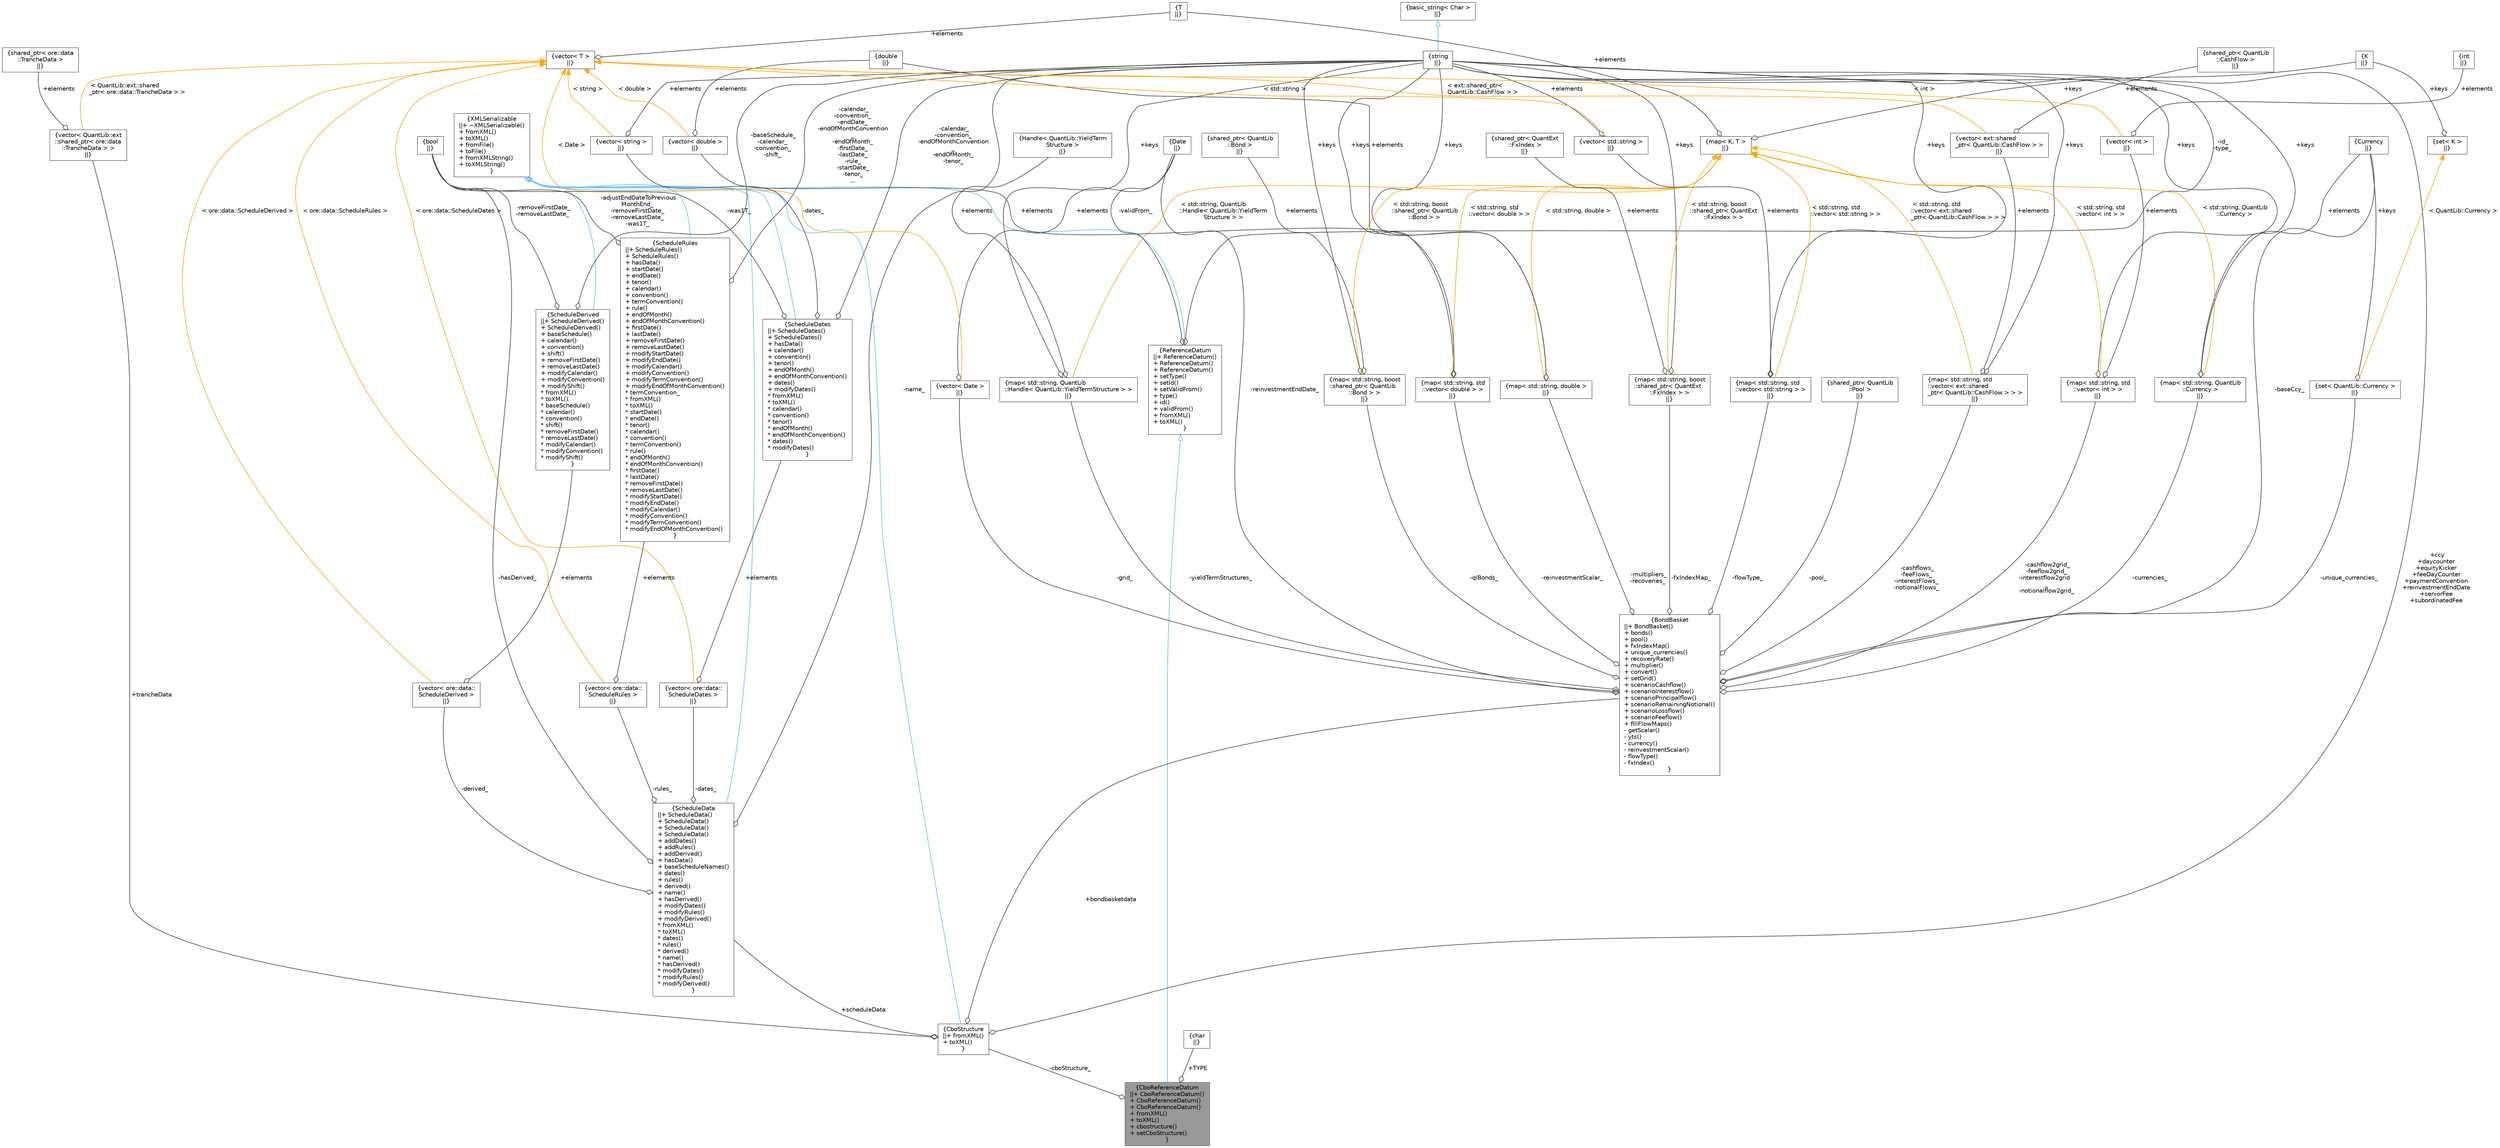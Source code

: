 digraph "CboReferenceDatum"
{
 // INTERACTIVE_SVG=YES
 // LATEX_PDF_SIZE
  bgcolor="transparent";
  edge [fontname=Helvetica,fontsize=10,labelfontname=Helvetica,labelfontsize=10];
  node [fontname=Helvetica,fontsize=10,shape=box,height=0.2,width=0.4];
  Node1 [label="{CboReferenceDatum\n||+ CboReferenceDatum()\l+ CboReferenceDatum()\l+ CboReferenceDatum()\l+ fromXML()\l+ toXML()\l+ cbostructure()\l+ setCboStructure()\l}",height=0.2,width=0.4,color="gray40", fillcolor="grey60", style="filled", fontcolor="black",tooltip=" "];
  Node2 -> Node1 [dir="back",color="steelblue1",style="solid",arrowtail="onormal"];
  Node2 [label="{ReferenceDatum\n||+ ReferenceDatum()\l+ ReferenceDatum()\l+ ReferenceDatum()\l+ setType()\l+ setId()\l+ setValidFrom()\l+ type()\l+ id()\l+ validFrom()\l+ fromXML()\l+ toXML()\l}",height=0.2,width=0.4,color="gray40", fillcolor="white", style="filled",URL="$classore_1_1data_1_1_reference_datum.html",tooltip="Base class for reference data."];
  Node3 -> Node2 [dir="back",color="steelblue1",style="solid",arrowtail="onormal"];
  Node3 [label="{XMLSerializable\n||+ ~XMLSerializable()\l+ fromXML()\l+ toXML()\l+ fromFile()\l+ toFile()\l+ fromXMLString()\l+ toXMLString()\l}",height=0.2,width=0.4,color="gray40", fillcolor="white", style="filled",URL="$classore_1_1data_1_1_x_m_l_serializable.html",tooltip="Base class for all serializable classes."];
  Node4 -> Node2 [color="grey25",style="solid",label=" -id_\n-type_" ,arrowhead="odiamond"];
  Node4 [label="{string\n||}",height=0.2,width=0.4,color="gray40", fillcolor="white", style="filled",tooltip=" "];
  Node5 -> Node4 [dir="back",color="steelblue1",style="solid",arrowtail="onormal"];
  Node5 [label="{basic_string\< Char \>\n||}",height=0.2,width=0.4,color="gray40", fillcolor="white", style="filled",tooltip=" "];
  Node6 -> Node2 [color="grey25",style="solid",label=" -validFrom_" ,arrowhead="odiamond"];
  Node6 [label="{Date\n||}",height=0.2,width=0.4,color="gray40", fillcolor="white", style="filled",tooltip=" "];
  Node7 -> Node1 [color="grey25",style="solid",label=" +TYPE" ,arrowhead="odiamond"];
  Node7 [label="{char\n||}",height=0.2,width=0.4,color="gray40", fillcolor="white", style="filled",tooltip=" "];
  Node8 -> Node1 [color="grey25",style="solid",label=" -cboStructure_" ,arrowhead="odiamond"];
  Node8 [label="{CboStructure\n||+ fromXML()\l+ toXML()\l}",height=0.2,width=0.4,color="gray40", fillcolor="white", style="filled",URL="$structore_1_1data_1_1_cbo_reference_datum_1_1_cbo_structure.html",tooltip=" "];
  Node3 -> Node8 [dir="back",color="steelblue1",style="solid",arrowtail="onormal"];
  Node9 -> Node8 [color="grey25",style="solid",label=" +bondbasketdata" ,arrowhead="odiamond"];
  Node9 [label="{BondBasket\n||+ BondBasket()\l+ bonds()\l+ pool()\l+ fxIndexMap()\l+ unique_currencies()\l+ recoveryRate()\l+ multiplier()\l+ convert()\l+ setGrid()\l+ scenarioCashflow()\l+ scenarioInterestflow()\l+ scenarioPrincipalflow()\l+ scenarioRemainingNotional()\l+ scenarioLossflow()\l+ scenarioFeeflow()\l+ fillFlowMaps()\l- getScalar()\l- yts()\l- currency()\l- reinvestmentScalar()\l- flowType()\l- fxIndex()\l}",height=0.2,width=0.4,color="gray40", fillcolor="white", style="filled",URL="C:/dev/ORE/documentation/QuantExt/doc/quantext.tag$class_quant_ext_1_1_bond_basket.html",tooltip=" "];
  Node10 -> Node9 [color="grey25",style="solid",label=" -qlBonds_" ,arrowhead="odiamond"];
  Node10 [label="{map\< std::string, boost\l::shared_ptr\< QuantLib\l::Bond \> \>\n||}",height=0.2,width=0.4,color="gray40", fillcolor="white", style="filled",tooltip=" "];
  Node4 -> Node10 [color="grey25",style="solid",label=" +keys" ,arrowhead="odiamond"];
  Node11 -> Node10 [color="grey25",style="solid",label=" +elements" ,arrowhead="odiamond"];
  Node11 [label="{shared_ptr\< QuantLib\l::Bond \>\n||}",height=0.2,width=0.4,color="gray40", fillcolor="white", style="filled",tooltip=" "];
  Node12 -> Node10 [dir="back",color="orange",style="solid",label=" \< std::string, boost\l::shared_ptr\< QuantLib\l::Bond \> \>" ];
  Node12 [label="{map\< K, T \>\n||}",height=0.2,width=0.4,color="gray40", fillcolor="white", style="filled",tooltip=" "];
  Node13 -> Node12 [color="grey25",style="solid",label=" +keys" ,arrowhead="odiamond"];
  Node13 [label="{K\n||}",height=0.2,width=0.4,color="gray40", fillcolor="white", style="filled",tooltip=" "];
  Node14 -> Node12 [color="grey25",style="solid",label=" +elements" ,arrowhead="odiamond"];
  Node14 [label="{T\n||}",height=0.2,width=0.4,color="gray40", fillcolor="white", style="filled",tooltip=" "];
  Node15 -> Node9 [color="grey25",style="solid",label=" -multipliers_\n-recoveries_" ,arrowhead="odiamond"];
  Node15 [label="{map\< std::string, double \>\n||}",height=0.2,width=0.4,color="gray40", fillcolor="white", style="filled",tooltip=" "];
  Node4 -> Node15 [color="grey25",style="solid",label=" +keys" ,arrowhead="odiamond"];
  Node16 -> Node15 [color="grey25",style="solid",label=" +elements" ,arrowhead="odiamond"];
  Node16 [label="{double\n||}",height=0.2,width=0.4,color="gray40", fillcolor="white", style="filled",tooltip=" "];
  Node12 -> Node15 [dir="back",color="orange",style="solid",label=" \< std::string, double \>" ];
  Node17 -> Node9 [color="grey25",style="solid",label=" -yieldTermStructures_" ,arrowhead="odiamond"];
  Node17 [label="{map\< std::string, QuantLib\l::Handle\< QuantLib::YieldTermStructure \> \>\n||}",height=0.2,width=0.4,color="gray40", fillcolor="white", style="filled",tooltip=" "];
  Node4 -> Node17 [color="grey25",style="solid",label=" +keys" ,arrowhead="odiamond"];
  Node18 -> Node17 [color="grey25",style="solid",label=" +elements" ,arrowhead="odiamond"];
  Node18 [label="{Handle\< QuantLib::YieldTerm\lStructure \>\n||}",height=0.2,width=0.4,color="gray40", fillcolor="white", style="filled",tooltip=" "];
  Node12 -> Node17 [dir="back",color="orange",style="solid",label=" \< std::string, QuantLib\l::Handle\< QuantLib::YieldTerm\lStructure \> \>" ];
  Node19 -> Node9 [color="grey25",style="solid",label=" -currencies_" ,arrowhead="odiamond"];
  Node19 [label="{map\< std::string, QuantLib\l::Currency \>\n||}",height=0.2,width=0.4,color="gray40", fillcolor="white", style="filled",tooltip=" "];
  Node4 -> Node19 [color="grey25",style="solid",label=" +keys" ,arrowhead="odiamond"];
  Node20 -> Node19 [color="grey25",style="solid",label=" +elements" ,arrowhead="odiamond"];
  Node20 [label="{Currency\n||}",height=0.2,width=0.4,color="gray40", fillcolor="white", style="filled",tooltip=" "];
  Node12 -> Node19 [dir="back",color="orange",style="solid",label=" \< std::string, QuantLib\l::Currency \>" ];
  Node21 -> Node9 [color="grey25",style="solid",label=" -pool_" ,arrowhead="odiamond"];
  Node21 [label="{shared_ptr\< QuantLib\l::Pool \>\n||}",height=0.2,width=0.4,color="gray40", fillcolor="white", style="filled",tooltip=" "];
  Node20 -> Node9 [color="grey25",style="solid",label=" -baseCcy_" ,arrowhead="odiamond"];
  Node22 -> Node9 [color="grey25",style="solid",label=" -fxIndexMap_" ,arrowhead="odiamond"];
  Node22 [label="{map\< std::string, boost\l::shared_ptr\< QuantExt\l::FxIndex \> \>\n||}",height=0.2,width=0.4,color="gray40", fillcolor="white", style="filled",tooltip=" "];
  Node4 -> Node22 [color="grey25",style="solid",label=" +keys" ,arrowhead="odiamond"];
  Node23 -> Node22 [color="grey25",style="solid",label=" +elements" ,arrowhead="odiamond"];
  Node23 [label="{shared_ptr\< QuantExt\l::FxIndex \>\n||}",height=0.2,width=0.4,color="gray40", fillcolor="white", style="filled",tooltip=" "];
  Node12 -> Node22 [dir="back",color="orange",style="solid",label=" \< std::string, boost\l::shared_ptr\< QuantExt\l::FxIndex \> \>" ];
  Node6 -> Node9 [color="grey25",style="solid",label=" -reinvestmentEndDate_" ,arrowhead="odiamond"];
  Node24 -> Node9 [color="grey25",style="solid",label=" -reinvestmentScalar_" ,arrowhead="odiamond"];
  Node24 [label="{map\< std::string, std\l::vector\< double \> \>\n||}",height=0.2,width=0.4,color="gray40", fillcolor="white", style="filled",tooltip=" "];
  Node4 -> Node24 [color="grey25",style="solid",label=" +keys" ,arrowhead="odiamond"];
  Node25 -> Node24 [color="grey25",style="solid",label=" +elements" ,arrowhead="odiamond"];
  Node25 [label="{vector\< double \>\n||}",height=0.2,width=0.4,color="gray40", fillcolor="white", style="filled",tooltip=" "];
  Node16 -> Node25 [color="grey25",style="solid",label=" +elements" ,arrowhead="odiamond"];
  Node26 -> Node25 [dir="back",color="orange",style="solid",label=" \< double \>" ];
  Node26 [label="{vector\< T \>\n||}",height=0.2,width=0.4,color="gray40", fillcolor="white", style="filled",tooltip=" "];
  Node14 -> Node26 [color="grey25",style="solid",label=" +elements" ,arrowhead="odiamond"];
  Node12 -> Node24 [dir="back",color="orange",style="solid",label=" \< std::string, std\l::vector\< double \> \>" ];
  Node27 -> Node9 [color="grey25",style="solid",label=" -flowType_" ,arrowhead="odiamond"];
  Node27 [label="{map\< std::string, std\l::vector\< std::string \> \>\n||}",height=0.2,width=0.4,color="gray40", fillcolor="white", style="filled",tooltip=" "];
  Node4 -> Node27 [color="grey25",style="solid",label=" +keys" ,arrowhead="odiamond"];
  Node28 -> Node27 [color="grey25",style="solid",label=" +elements" ,arrowhead="odiamond"];
  Node28 [label="{vector\< std::string \>\n||}",height=0.2,width=0.4,color="gray40", fillcolor="white", style="filled",tooltip=" "];
  Node4 -> Node28 [color="grey25",style="solid",label=" +elements" ,arrowhead="odiamond"];
  Node26 -> Node28 [dir="back",color="orange",style="solid",label=" \< std::string \>" ];
  Node12 -> Node27 [dir="back",color="orange",style="solid",label=" \< std::string, std\l::vector\< std::string \> \>" ];
  Node29 -> Node9 [color="grey25",style="solid",label=" -unique_currencies_" ,arrowhead="odiamond"];
  Node29 [label="{set\< QuantLib::Currency \>\n||}",height=0.2,width=0.4,color="gray40", fillcolor="white", style="filled",tooltip=" "];
  Node20 -> Node29 [color="grey25",style="solid",label=" +keys" ,arrowhead="odiamond"];
  Node30 -> Node29 [dir="back",color="orange",style="solid",label=" \< QuantLib::Currency \>" ];
  Node30 [label="{set\< K \>\n||}",height=0.2,width=0.4,color="gray40", fillcolor="white", style="filled",tooltip=" "];
  Node13 -> Node30 [color="grey25",style="solid",label=" +keys" ,arrowhead="odiamond"];
  Node31 -> Node9 [color="grey25",style="solid",label=" -grid_" ,arrowhead="odiamond"];
  Node31 [label="{vector\< Date \>\n||}",height=0.2,width=0.4,color="gray40", fillcolor="white", style="filled",tooltip=" "];
  Node6 -> Node31 [color="grey25",style="solid",label=" +elements" ,arrowhead="odiamond"];
  Node26 -> Node31 [dir="back",color="orange",style="solid",label=" \< Date \>" ];
  Node32 -> Node9 [color="grey25",style="solid",label=" -cashflow2grid_\n-feeflow2grid_\n-interestflow2grid\l_\n-notionalflow2grid_" ,arrowhead="odiamond"];
  Node32 [label="{map\< std::string, std\l::vector\< int \> \>\n||}",height=0.2,width=0.4,color="gray40", fillcolor="white", style="filled",tooltip=" "];
  Node4 -> Node32 [color="grey25",style="solid",label=" +keys" ,arrowhead="odiamond"];
  Node33 -> Node32 [color="grey25",style="solid",label=" +elements" ,arrowhead="odiamond"];
  Node33 [label="{vector\< int \>\n||}",height=0.2,width=0.4,color="gray40", fillcolor="white", style="filled",tooltip=" "];
  Node34 -> Node33 [color="grey25",style="solid",label=" +elements" ,arrowhead="odiamond"];
  Node34 [label="{int\n||}",height=0.2,width=0.4,color="gray40", fillcolor="white", style="filled",tooltip=" "];
  Node26 -> Node33 [dir="back",color="orange",style="solid",label=" \< int \>" ];
  Node12 -> Node32 [dir="back",color="orange",style="solid",label=" \< std::string, std\l::vector\< int \> \>" ];
  Node35 -> Node9 [color="grey25",style="solid",label=" -cashflows_\n-feeFlows_\n-interestFlows_\n-notionalFlows_" ,arrowhead="odiamond"];
  Node35 [label="{map\< std::string, std\l::vector\< ext::shared\l_ptr\< QuantLib::CashFlow \> \> \>\n||}",height=0.2,width=0.4,color="gray40", fillcolor="white", style="filled",tooltip=" "];
  Node4 -> Node35 [color="grey25",style="solid",label=" +keys" ,arrowhead="odiamond"];
  Node36 -> Node35 [color="grey25",style="solid",label=" +elements" ,arrowhead="odiamond"];
  Node36 [label="{vector\< ext::shared\l_ptr\< QuantLib::CashFlow \> \>\n||}",height=0.2,width=0.4,color="gray40", fillcolor="white", style="filled",tooltip=" "];
  Node37 -> Node36 [color="grey25",style="solid",label=" +elements" ,arrowhead="odiamond"];
  Node37 [label="{shared_ptr\< QuantLib\l::CashFlow \>\n||}",height=0.2,width=0.4,color="gray40", fillcolor="white", style="filled",tooltip=" "];
  Node26 -> Node36 [dir="back",color="orange",style="solid",label=" \< ext::shared_ptr\<\l QuantLib::CashFlow \> \>" ];
  Node12 -> Node35 [dir="back",color="orange",style="solid",label=" \< std::string, std\l::vector\< ext::shared\l_ptr\< QuantLib::CashFlow \> \> \>" ];
  Node4 -> Node8 [color="grey25",style="solid",label=" +ccy\n+daycounter\n+equityKicker\n+feeDayCounter\n+paymentConvention\n+reinvestmentEndDate\n+seniorFee\n+subordinatedFee" ,arrowhead="odiamond"];
  Node38 -> Node8 [color="grey25",style="solid",label=" +trancheData" ,arrowhead="odiamond"];
  Node38 [label="{vector\< QuantLib::ext\l::shared_ptr\< ore::data\l::TrancheData \> \>\n||}",height=0.2,width=0.4,color="gray40", fillcolor="white", style="filled",tooltip=" "];
  Node39 -> Node38 [color="grey25",style="solid",label=" +elements" ,arrowhead="odiamond"];
  Node39 [label="{shared_ptr\< ore::data\l::TrancheData \>\n||}",height=0.2,width=0.4,color="gray40", fillcolor="white", style="filled",tooltip=" "];
  Node26 -> Node38 [dir="back",color="orange",style="solid",label=" \< QuantLib::ext::shared\l_ptr\< ore::data::TrancheData \> \>" ];
  Node40 -> Node8 [color="grey25",style="solid",label=" +scheduleData" ,arrowhead="odiamond"];
  Node40 [label="{ScheduleData\n||+ ScheduleData()\l+ ScheduleData()\l+ ScheduleData()\l+ ScheduleData()\l+ addDates()\l+ addRules()\l+ addDerived()\l+ hasData()\l+ baseScheduleNames()\l+ dates()\l+ rules()\l+ derived()\l+ name()\l+ hasDerived()\l+ modifyDates()\l+ modifyRules()\l+ modifyDerived()\l* fromXML()\l* toXML()\l* dates()\l* rules()\l* derived()\l* name()\l* hasDerived()\l* modifyDates()\l* modifyRules()\l* modifyDerived()\l}",height=0.2,width=0.4,color="gray40", fillcolor="white", style="filled",URL="$classore_1_1data_1_1_schedule_data.html",tooltip="Serializable schedule data."];
  Node3 -> Node40 [dir="back",color="steelblue1",style="solid",arrowtail="onormal"];
  Node41 -> Node40 [color="grey25",style="solid",label=" -dates_" ,arrowhead="odiamond"];
  Node41 [label="{vector\< ore::data::\lScheduleDates \>\n||}",height=0.2,width=0.4,color="gray40", fillcolor="white", style="filled",tooltip=" "];
  Node42 -> Node41 [color="grey25",style="solid",label=" +elements" ,arrowhead="odiamond"];
  Node42 [label="{ScheduleDates\n||+ ScheduleDates()\l+ ScheduleDates()\l+ hasData()\l+ calendar()\l+ convention()\l+ tenor()\l+ endOfMonth()\l+ endOfMonthConvention()\l+ dates()\l+ modifyDates()\l* fromXML()\l* toXML()\l* calendar()\l* convention()\l* tenor()\l* endOfMonth()\l* endOfMonthConvention()\l* dates()\l* modifyDates()\l}",height=0.2,width=0.4,color="gray40", fillcolor="white", style="filled",URL="$classore_1_1data_1_1_schedule_dates.html",tooltip="Serializable object holding schedule Dates data."];
  Node3 -> Node42 [dir="back",color="steelblue1",style="solid",arrowtail="onormal"];
  Node4 -> Node42 [color="grey25",style="solid",label=" -calendar_\n-convention_\n-endOfMonthConvention\l_\n-endOfMonth_\n-tenor_" ,arrowhead="odiamond"];
  Node43 -> Node42 [color="grey25",style="solid",label=" -dates_" ,arrowhead="odiamond"];
  Node43 [label="{vector\< string \>\n||}",height=0.2,width=0.4,color="gray40", fillcolor="white", style="filled",tooltip=" "];
  Node4 -> Node43 [color="grey25",style="solid",label=" +elements" ,arrowhead="odiamond"];
  Node26 -> Node43 [dir="back",color="orange",style="solid",label=" \< string \>" ];
  Node44 -> Node42 [color="grey25",style="solid",label=" -was1T_" ,arrowhead="odiamond"];
  Node44 [label="{bool\n||}",height=0.2,width=0.4,color="gray40", fillcolor="white", style="filled",URL="$classbool.html",tooltip=" "];
  Node26 -> Node41 [dir="back",color="orange",style="solid",label=" \< ore::data::ScheduleDates \>" ];
  Node45 -> Node40 [color="grey25",style="solid",label=" -rules_" ,arrowhead="odiamond"];
  Node45 [label="{vector\< ore::data::\lScheduleRules \>\n||}",height=0.2,width=0.4,color="gray40", fillcolor="white", style="filled",tooltip=" "];
  Node46 -> Node45 [color="grey25",style="solid",label=" +elements" ,arrowhead="odiamond"];
  Node46 [label="{ScheduleRules\n||+ ScheduleRules()\l+ ScheduleRules()\l+ hasData()\l+ startDate()\l+ endDate()\l+ tenor()\l+ calendar()\l+ convention()\l+ termConvention()\l+ rule()\l+ endOfMonth()\l+ endOfMonthConvention()\l+ firstDate()\l+ lastDate()\l+ removeFirstDate()\l+ removeLastDate()\l+ modifyStartDate()\l+ modifyEndDate()\l+ modifyCalendar()\l+ modifyConvention()\l+ modifyTermConvention()\l+ modifyEndOfMonthConvention()\l* termConvention_\l* fromXML()\l* toXML()\l* startDate()\l* endDate()\l* tenor()\l* calendar()\l* convention()\l* termConvention()\l* rule()\l* endOfMonth()\l* endOfMonthConvention()\l* firstDate()\l* lastDate()\l* removeFirstDate()\l* removeLastDate()\l* modifyStartDate()\l* modifyEndDate()\l* modifyCalendar()\l* modifyConvention()\l* modifyTermConvention()\l* modifyEndOfMonthConvention()\l}",height=0.2,width=0.4,color="gray40", fillcolor="white", style="filled",URL="$classore_1_1data_1_1_schedule_rules.html",tooltip="Serializable object holding schedule Rules data."];
  Node3 -> Node46 [dir="back",color="steelblue1",style="solid",arrowtail="onormal"];
  Node4 -> Node46 [color="grey25",style="solid",label=" -calendar_\n-convention_\n-endDate_\n-endOfMonthConvention\l_\n-endOfMonth_\n-firstDate_\n-lastDate_\n-rule_\n-startDate_\n-tenor_\n..." ,arrowhead="odiamond"];
  Node44 -> Node46 [color="grey25",style="solid",label=" -adjustEndDateToPrevious\lMonthEnd_\n-removeFirstDate_\n-removeLastDate_\n-was1T_" ,arrowhead="odiamond"];
  Node26 -> Node45 [dir="back",color="orange",style="solid",label=" \< ore::data::ScheduleRules \>" ];
  Node47 -> Node40 [color="grey25",style="solid",label=" -derived_" ,arrowhead="odiamond"];
  Node47 [label="{vector\< ore::data::\lScheduleDerived \>\n||}",height=0.2,width=0.4,color="gray40", fillcolor="white", style="filled",tooltip=" "];
  Node48 -> Node47 [color="grey25",style="solid",label=" +elements" ,arrowhead="odiamond"];
  Node48 [label="{ScheduleDerived\n||+ ScheduleDerived()\l+ ScheduleDerived()\l+ baseSchedule()\l+ calendar()\l+ convention()\l+ shift()\l+ removeFirstDate()\l+ removeLastDate()\l+ modifyCalendar()\l+ modifyConvention()\l+ modifyShift()\l* fromXML()\l* toXML()\l* baseSchedule()\l* calendar()\l* convention()\l* shift()\l* removeFirstDate()\l* removeLastDate()\l* modifyCalendar()\l* modifyConvention()\l* modifyShift()\l}",height=0.2,width=0.4,color="gray40", fillcolor="white", style="filled",URL="$classore_1_1data_1_1_schedule_derived.html",tooltip="Serializable object holding Derived schedule data."];
  Node3 -> Node48 [dir="back",color="steelblue1",style="solid",arrowtail="onormal"];
  Node4 -> Node48 [color="grey25",style="solid",label=" -baseSchedule_\n-calendar_\n-convention_\n-shift_" ,arrowhead="odiamond"];
  Node44 -> Node48 [color="grey25",style="solid",label=" -removeFirstDate_\n-removeLastDate_" ,arrowhead="odiamond"];
  Node26 -> Node47 [dir="back",color="orange",style="solid",label=" \< ore::data::ScheduleDerived \>" ];
  Node4 -> Node40 [color="grey25",style="solid",label=" -name_" ,arrowhead="odiamond"];
  Node44 -> Node40 [color="grey25",style="solid",label=" -hasDerived_" ,arrowhead="odiamond"];
}
